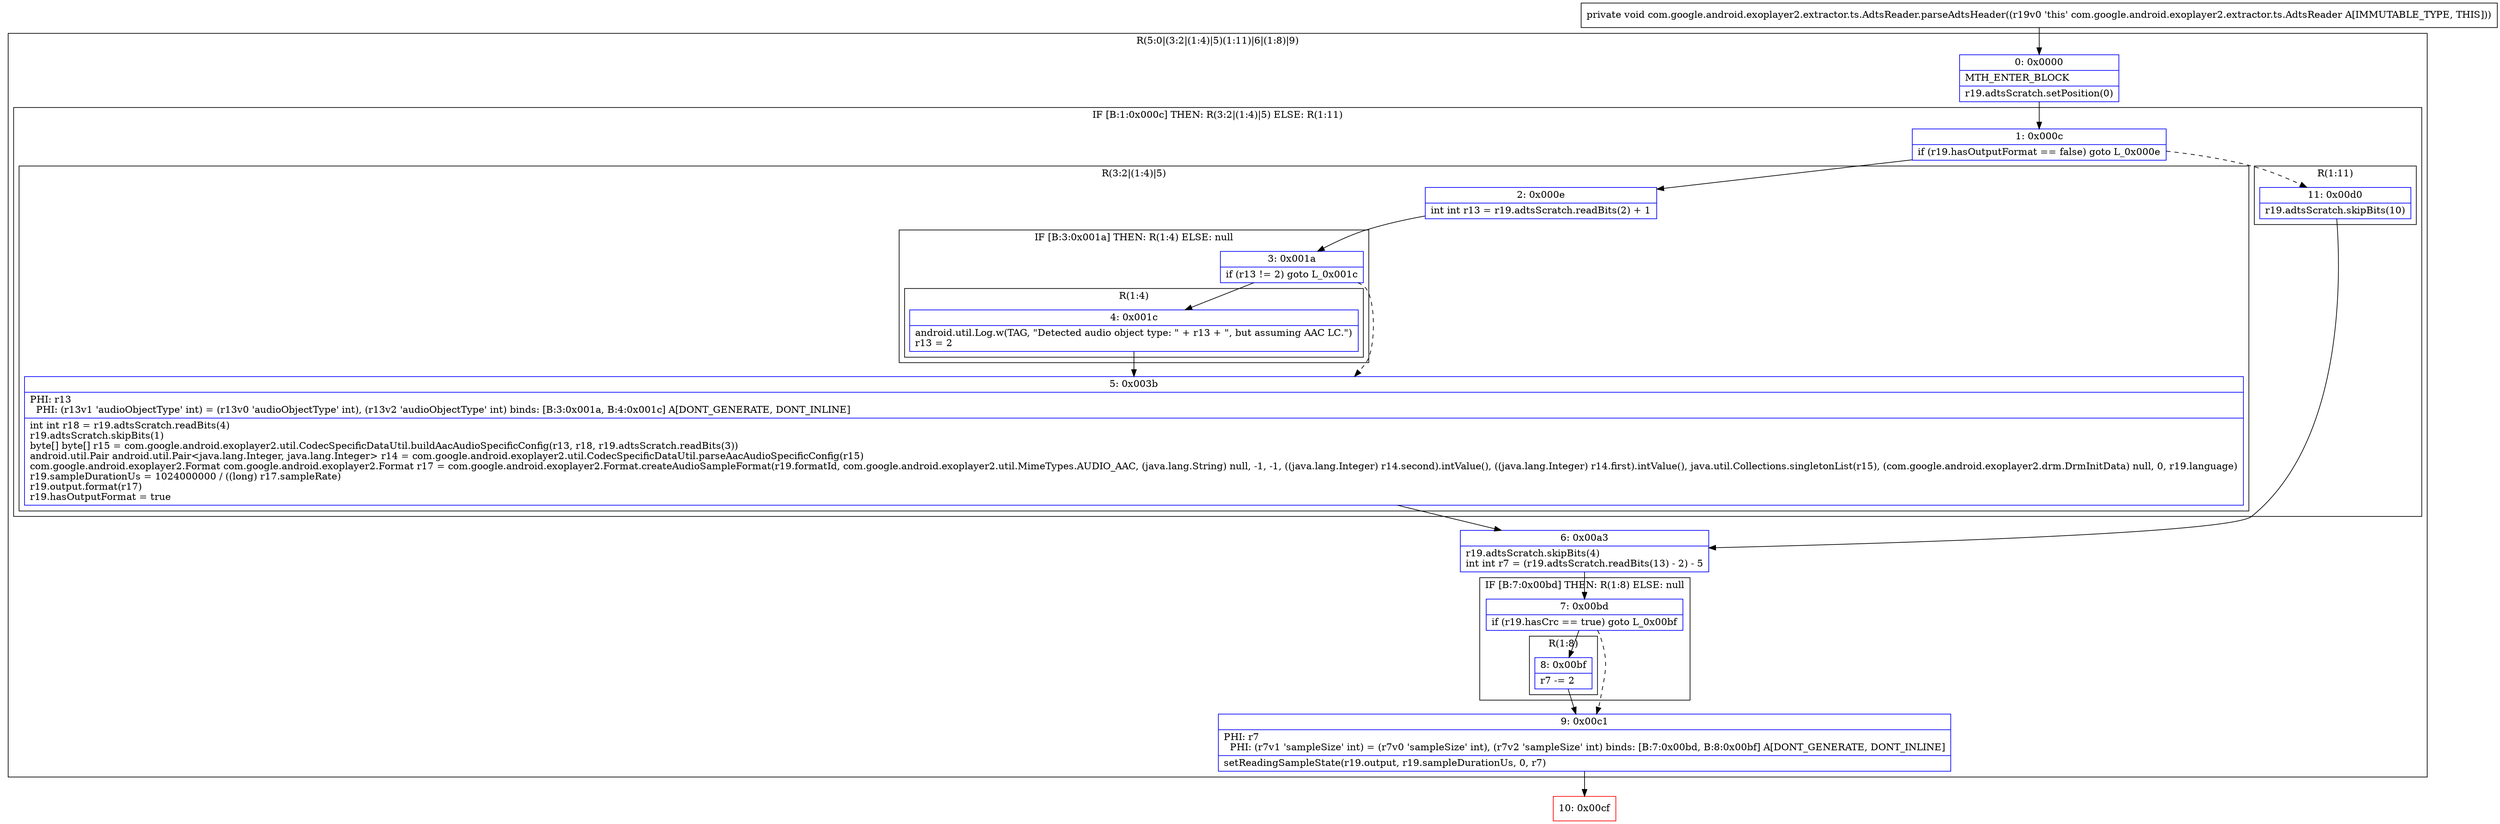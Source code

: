 digraph "CFG forcom.google.android.exoplayer2.extractor.ts.AdtsReader.parseAdtsHeader()V" {
subgraph cluster_Region_969748400 {
label = "R(5:0|(3:2|(1:4)|5)(1:11)|6|(1:8)|9)";
node [shape=record,color=blue];
Node_0 [shape=record,label="{0\:\ 0x0000|MTH_ENTER_BLOCK\l|r19.adtsScratch.setPosition(0)\l}"];
subgraph cluster_IfRegion_286337197 {
label = "IF [B:1:0x000c] THEN: R(3:2|(1:4)|5) ELSE: R(1:11)";
node [shape=record,color=blue];
Node_1 [shape=record,label="{1\:\ 0x000c|if (r19.hasOutputFormat == false) goto L_0x000e\l}"];
subgraph cluster_Region_1162618298 {
label = "R(3:2|(1:4)|5)";
node [shape=record,color=blue];
Node_2 [shape=record,label="{2\:\ 0x000e|int int r13 = r19.adtsScratch.readBits(2) + 1\l}"];
subgraph cluster_IfRegion_315887244 {
label = "IF [B:3:0x001a] THEN: R(1:4) ELSE: null";
node [shape=record,color=blue];
Node_3 [shape=record,label="{3\:\ 0x001a|if (r13 != 2) goto L_0x001c\l}"];
subgraph cluster_Region_1110706645 {
label = "R(1:4)";
node [shape=record,color=blue];
Node_4 [shape=record,label="{4\:\ 0x001c|android.util.Log.w(TAG, \"Detected audio object type: \" + r13 + \", but assuming AAC LC.\")\lr13 = 2\l}"];
}
}
Node_5 [shape=record,label="{5\:\ 0x003b|PHI: r13 \l  PHI: (r13v1 'audioObjectType' int) = (r13v0 'audioObjectType' int), (r13v2 'audioObjectType' int) binds: [B:3:0x001a, B:4:0x001c] A[DONT_GENERATE, DONT_INLINE]\l|int int r18 = r19.adtsScratch.readBits(4)\lr19.adtsScratch.skipBits(1)\lbyte[] byte[] r15 = com.google.android.exoplayer2.util.CodecSpecificDataUtil.buildAacAudioSpecificConfig(r13, r18, r19.adtsScratch.readBits(3))\landroid.util.Pair android.util.Pair\<java.lang.Integer, java.lang.Integer\> r14 = com.google.android.exoplayer2.util.CodecSpecificDataUtil.parseAacAudioSpecificConfig(r15)\lcom.google.android.exoplayer2.Format com.google.android.exoplayer2.Format r17 = com.google.android.exoplayer2.Format.createAudioSampleFormat(r19.formatId, com.google.android.exoplayer2.util.MimeTypes.AUDIO_AAC, (java.lang.String) null, \-1, \-1, ((java.lang.Integer) r14.second).intValue(), ((java.lang.Integer) r14.first).intValue(), java.util.Collections.singletonList(r15), (com.google.android.exoplayer2.drm.DrmInitData) null, 0, r19.language)\lr19.sampleDurationUs = 1024000000 \/ ((long) r17.sampleRate)\lr19.output.format(r17)\lr19.hasOutputFormat = true\l}"];
}
subgraph cluster_Region_1193507144 {
label = "R(1:11)";
node [shape=record,color=blue];
Node_11 [shape=record,label="{11\:\ 0x00d0|r19.adtsScratch.skipBits(10)\l}"];
}
}
Node_6 [shape=record,label="{6\:\ 0x00a3|r19.adtsScratch.skipBits(4)\lint int r7 = (r19.adtsScratch.readBits(13) \- 2) \- 5\l}"];
subgraph cluster_IfRegion_918599954 {
label = "IF [B:7:0x00bd] THEN: R(1:8) ELSE: null";
node [shape=record,color=blue];
Node_7 [shape=record,label="{7\:\ 0x00bd|if (r19.hasCrc == true) goto L_0x00bf\l}"];
subgraph cluster_Region_583330368 {
label = "R(1:8)";
node [shape=record,color=blue];
Node_8 [shape=record,label="{8\:\ 0x00bf|r7 \-= 2\l}"];
}
}
Node_9 [shape=record,label="{9\:\ 0x00c1|PHI: r7 \l  PHI: (r7v1 'sampleSize' int) = (r7v0 'sampleSize' int), (r7v2 'sampleSize' int) binds: [B:7:0x00bd, B:8:0x00bf] A[DONT_GENERATE, DONT_INLINE]\l|setReadingSampleState(r19.output, r19.sampleDurationUs, 0, r7)\l}"];
}
Node_10 [shape=record,color=red,label="{10\:\ 0x00cf}"];
MethodNode[shape=record,label="{private void com.google.android.exoplayer2.extractor.ts.AdtsReader.parseAdtsHeader((r19v0 'this' com.google.android.exoplayer2.extractor.ts.AdtsReader A[IMMUTABLE_TYPE, THIS])) }"];
MethodNode -> Node_0;
Node_0 -> Node_1;
Node_1 -> Node_2;
Node_1 -> Node_11[style=dashed];
Node_2 -> Node_3;
Node_3 -> Node_4;
Node_3 -> Node_5[style=dashed];
Node_4 -> Node_5;
Node_5 -> Node_6;
Node_11 -> Node_6;
Node_6 -> Node_7;
Node_7 -> Node_8;
Node_7 -> Node_9[style=dashed];
Node_8 -> Node_9;
Node_9 -> Node_10;
}

